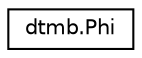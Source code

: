 digraph "Graphical Class Hierarchy"
{
 // LATEX_PDF_SIZE
  edge [fontname="Helvetica",fontsize="10",labelfontname="Helvetica",labelfontsize="10"];
  node [fontname="Helvetica",fontsize="10",shape=record];
  rankdir="LR";
  Node0 [label="dtmb.Phi",height=0.2,width=0.4,color="black", fillcolor="white", style="filled",URL="$classdtmb_1_1Phi.html",tooltip=" "];
}
